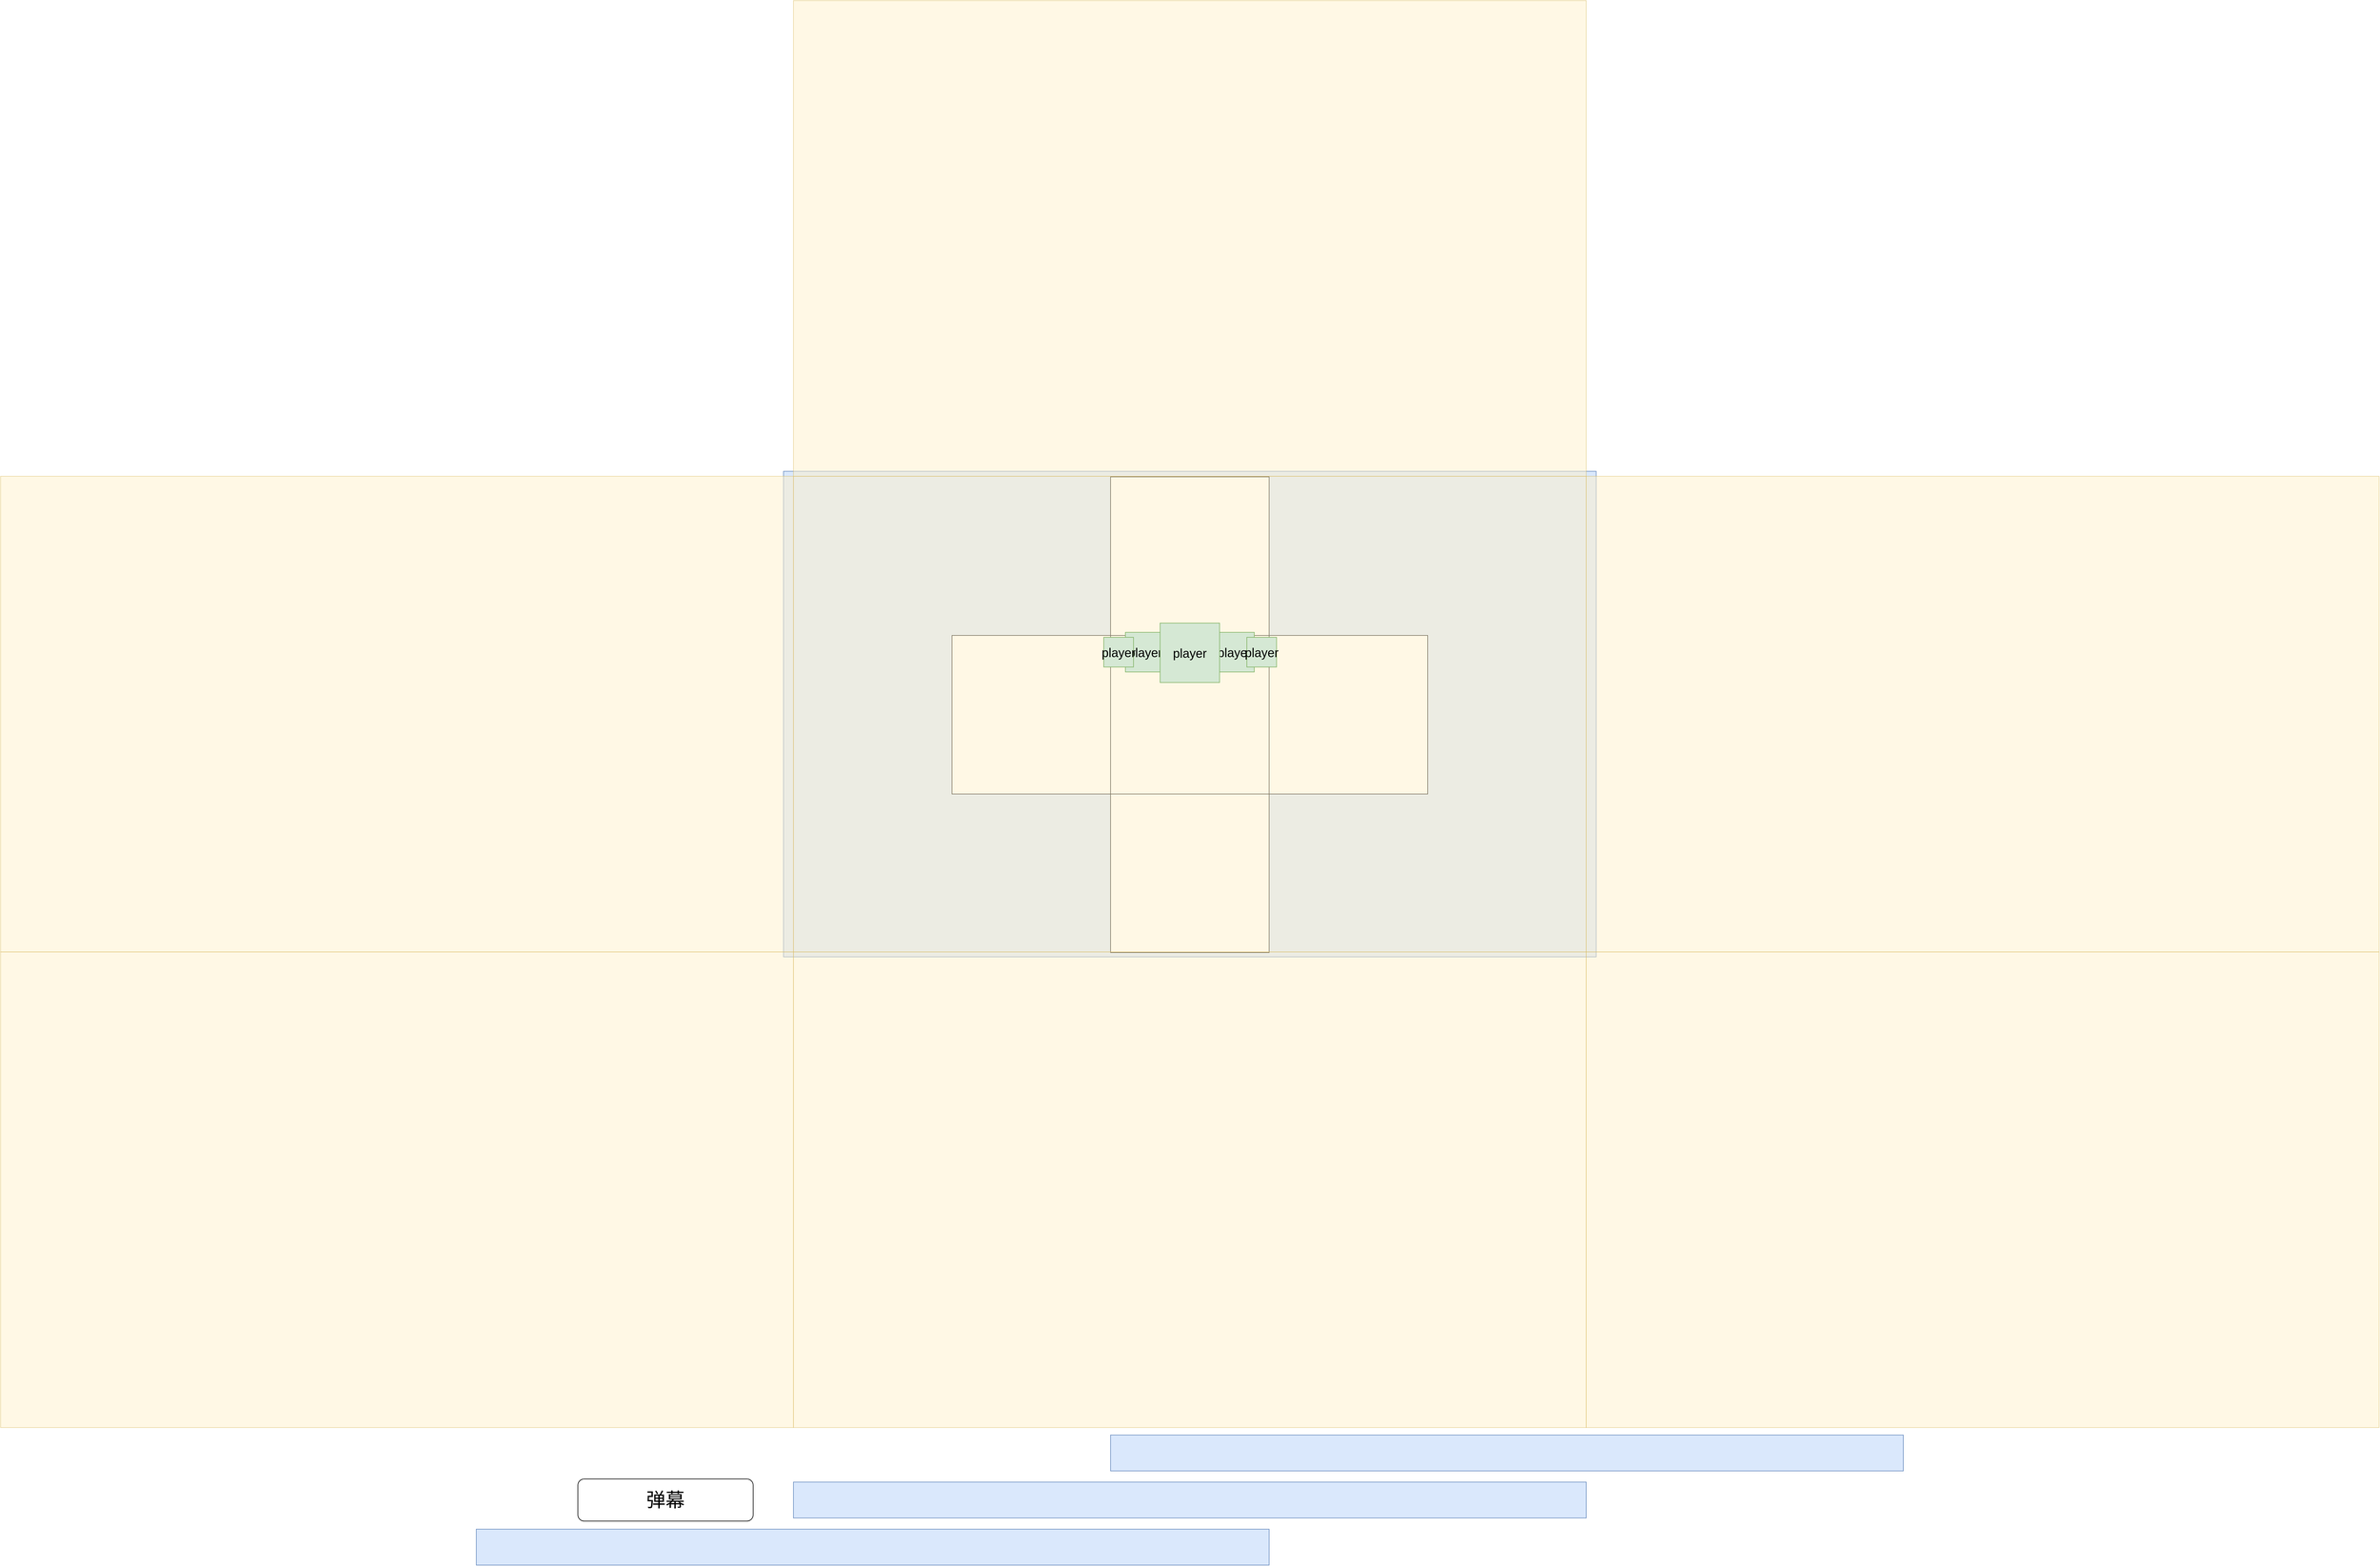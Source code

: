 <mxfile version="20.6.2" type="device"><diagram id="iYQpsTgaF_wYyFLbkfii" name="第 1 页"><mxGraphModel dx="2903" dy="1755" grid="0" gridSize="10" guides="1" tooltips="1" connect="1" arrows="1" fold="1" page="0" pageScale="1" pageWidth="1169" pageHeight="827" math="0" shadow="0"><root><mxCell id="0"/><mxCell id="1" parent="0"/><mxCell id="AvhO_EkBEanorguzwIsr-2" value="" style="rounded=0;whiteSpace=wrap;html=1;fillColor=#dae8fc;strokeColor=#6c8ebf;" parent="1" vertex="1"><mxGeometry width="1312" height="784" as="geometry"/></mxCell><mxCell id="Nm79Kp0nWCWggRzJTirx-1" value="" style="group" vertex="1" connectable="0" parent="1"><mxGeometry x="272" y="9" width="768" height="768" as="geometry"/></mxCell><mxCell id="AvhO_EkBEanorguzwIsr-11" value="" style="rounded=0;whiteSpace=wrap;html=1;" parent="Nm79Kp0nWCWggRzJTirx-1" vertex="1"><mxGeometry x="256" y="256" width="256" height="256" as="geometry"/></mxCell><mxCell id="AvhO_EkBEanorguzwIsr-12" value="" style="rounded=0;whiteSpace=wrap;html=1;" parent="Nm79Kp0nWCWggRzJTirx-1" vertex="1"><mxGeometry x="256" y="512" width="256" height="256" as="geometry"/></mxCell><mxCell id="AvhO_EkBEanorguzwIsr-13" value="" style="rounded=0;whiteSpace=wrap;html=1;" parent="Nm79Kp0nWCWggRzJTirx-1" vertex="1"><mxGeometry x="256" width="256" height="256" as="geometry"/></mxCell><mxCell id="AvhO_EkBEanorguzwIsr-14" value="" style="rounded=0;whiteSpace=wrap;html=1;" parent="Nm79Kp0nWCWggRzJTirx-1" vertex="1"><mxGeometry y="256" width="256" height="256" as="geometry"/></mxCell><mxCell id="AvhO_EkBEanorguzwIsr-15" value="" style="rounded=0;whiteSpace=wrap;html=1;" parent="Nm79Kp0nWCWggRzJTirx-1" vertex="1"><mxGeometry x="512" y="256" width="256" height="256" as="geometry"/></mxCell><mxCell id="AvhO_EkBEanorguzwIsr-1" value="" style="rounded=0;whiteSpace=wrap;html=1;fillColor=#fff2cc;strokeColor=#d6b656;opacity=50;" parent="1" vertex="1"><mxGeometry x="16" y="8" width="1280" height="768" as="geometry"/></mxCell><mxCell id="AvhO_EkBEanorguzwIsr-3" value="&lt;font style=&quot;font-size: 20px;&quot;&gt;player&lt;/font&gt;" style="rounded=0;whiteSpace=wrap;html=1;fillColor=#d5e8d4;strokeColor=#82b366;" parent="1" vertex="1"><mxGeometry x="624" y="268" width="64" height="64" as="geometry"/></mxCell><mxCell id="AvhO_EkBEanorguzwIsr-4" value="" style="rounded=0;whiteSpace=wrap;html=1;fillColor=#fff2cc;strokeColor=#d6b656;opacity=50;" parent="1" vertex="1"><mxGeometry x="16" y="776" width="1280" height="768" as="geometry"/></mxCell><mxCell id="AvhO_EkBEanorguzwIsr-5" value="" style="rounded=0;whiteSpace=wrap;html=1;fillColor=#fff2cc;strokeColor=#d6b656;opacity=50;" parent="1" vertex="1"><mxGeometry x="1296" y="8" width="1280" height="768" as="geometry"/></mxCell><mxCell id="AvhO_EkBEanorguzwIsr-6" value="" style="rounded=0;whiteSpace=wrap;html=1;fillColor=#fff2cc;strokeColor=#d6b656;opacity=50;" parent="1" vertex="1"><mxGeometry x="1296" y="776" width="1280" height="768" as="geometry"/></mxCell><mxCell id="AvhO_EkBEanorguzwIsr-7" value="" style="rounded=0;whiteSpace=wrap;html=1;fillColor=#fff2cc;strokeColor=#d6b656;opacity=50;" parent="1" vertex="1"><mxGeometry x="-1264" y="8" width="1280" height="768" as="geometry"/></mxCell><mxCell id="AvhO_EkBEanorguzwIsr-8" value="" style="rounded=0;whiteSpace=wrap;html=1;fillColor=#fff2cc;strokeColor=#d6b656;opacity=50;" parent="1" vertex="1"><mxGeometry x="-1264" y="776" width="1280" height="768" as="geometry"/></mxCell><mxCell id="AvhO_EkBEanorguzwIsr-9" value="" style="rounded=0;whiteSpace=wrap;html=1;fillColor=#dae8fc;strokeColor=#6c8ebf;" parent="1" vertex="1"><mxGeometry x="16" y="1632" width="1280" height="58" as="geometry"/></mxCell><mxCell id="AvhO_EkBEanorguzwIsr-10" value="" style="rounded=0;whiteSpace=wrap;html=1;fillColor=#dae8fc;strokeColor=#6c8ebf;" parent="1" vertex="1"><mxGeometry x="528" y="1556" width="1280" height="58" as="geometry"/></mxCell><mxCell id="AvhO_EkBEanorguzwIsr-17" value="" style="rounded=0;whiteSpace=wrap;html=1;fillColor=#dae8fc;strokeColor=#6c8ebf;" parent="1" vertex="1"><mxGeometry x="-496" y="1708" width="1280" height="58" as="geometry"/></mxCell><mxCell id="AvhO_EkBEanorguzwIsr-18" value="&lt;font style=&quot;font-size: 31px;&quot;&gt;弹幕&lt;/font&gt;" style="rounded=1;whiteSpace=wrap;html=1;fontSize=20;" parent="1" vertex="1"><mxGeometry x="-332" y="1627" width="283" height="68" as="geometry"/></mxCell><mxCell id="tgJPjsO4IJASBGpgr0_B-1" value="" style="rounded=0;whiteSpace=wrap;html=1;fillColor=#fff2cc;strokeColor=#d6b656;opacity=50;" parent="1" vertex="1"><mxGeometry x="16" y="-760" width="1280" height="768" as="geometry"/></mxCell><mxCell id="Nm79Kp0nWCWggRzJTirx-3" value="&lt;font style=&quot;font-size: 20px;&quot;&gt;player&lt;/font&gt;" style="rounded=0;whiteSpace=wrap;html=1;fillColor=#d5e8d4;strokeColor=#82b366;aspect=fixed;" vertex="1" parent="1"><mxGeometry x="696" y="260" width="64" height="64" as="geometry"/></mxCell><mxCell id="Nm79Kp0nWCWggRzJTirx-4" value="&lt;font style=&quot;font-size: 20px;&quot;&gt;player&lt;/font&gt;" style="rounded=0;whiteSpace=wrap;html=1;fillColor=#d5e8d4;strokeColor=#82b366;aspect=fixed;" vertex="1" parent="1"><mxGeometry x="552" y="260" width="64" height="64" as="geometry"/></mxCell><mxCell id="Nm79Kp0nWCWggRzJTirx-2" value="&lt;font style=&quot;font-size: 20px;&quot;&gt;player&lt;/font&gt;" style="rounded=0;whiteSpace=wrap;html=1;fillColor=#d5e8d4;strokeColor=#82b366;aspect=fixed;" vertex="1" parent="1"><mxGeometry x="608" y="245" width="96" height="96" as="geometry"/></mxCell><mxCell id="Nm79Kp0nWCWggRzJTirx-5" value="&lt;font style=&quot;font-size: 20px;&quot;&gt;player&lt;/font&gt;" style="rounded=0;whiteSpace=wrap;html=1;fillColor=#d5e8d4;strokeColor=#82b366;aspect=fixed;" vertex="1" parent="1"><mxGeometry x="517" y="268" width="48" height="48" as="geometry"/></mxCell><mxCell id="Nm79Kp0nWCWggRzJTirx-6" value="&lt;font style=&quot;font-size: 20px;&quot;&gt;player&lt;/font&gt;" style="rounded=0;whiteSpace=wrap;html=1;fillColor=#d5e8d4;strokeColor=#82b366;aspect=fixed;" vertex="1" parent="1"><mxGeometry x="748" y="268" width="48" height="48" as="geometry"/></mxCell></root></mxGraphModel></diagram></mxfile>